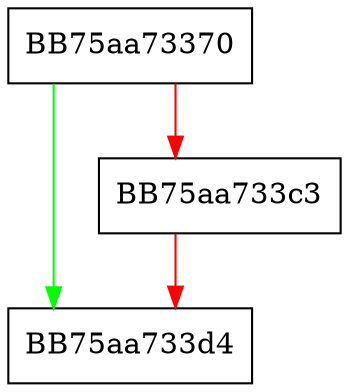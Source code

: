 digraph NTDLL_DLL_VFS_DeleteFileByHandle {
  node [shape="box"];
  graph [splines=ortho];
  BB75aa73370 -> BB75aa733d4 [color="green"];
  BB75aa73370 -> BB75aa733c3 [color="red"];
  BB75aa733c3 -> BB75aa733d4 [color="red"];
}
